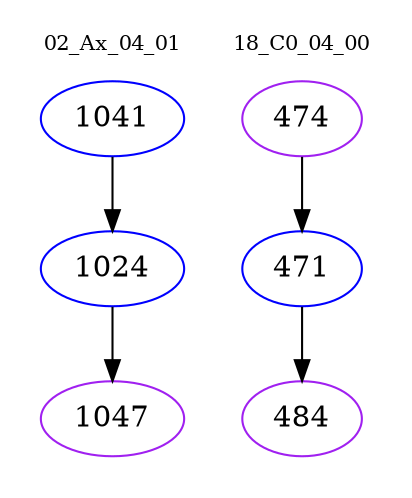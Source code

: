 digraph{
subgraph cluster_0 {
color = white
label = "02_Ax_04_01";
fontsize=10;
T0_1041 [label="1041", color="blue"]
T0_1041 -> T0_1024 [color="black"]
T0_1024 [label="1024", color="blue"]
T0_1024 -> T0_1047 [color="black"]
T0_1047 [label="1047", color="purple"]
}
subgraph cluster_1 {
color = white
label = "18_C0_04_00";
fontsize=10;
T1_474 [label="474", color="purple"]
T1_474 -> T1_471 [color="black"]
T1_471 [label="471", color="blue"]
T1_471 -> T1_484 [color="black"]
T1_484 [label="484", color="purple"]
}
}
